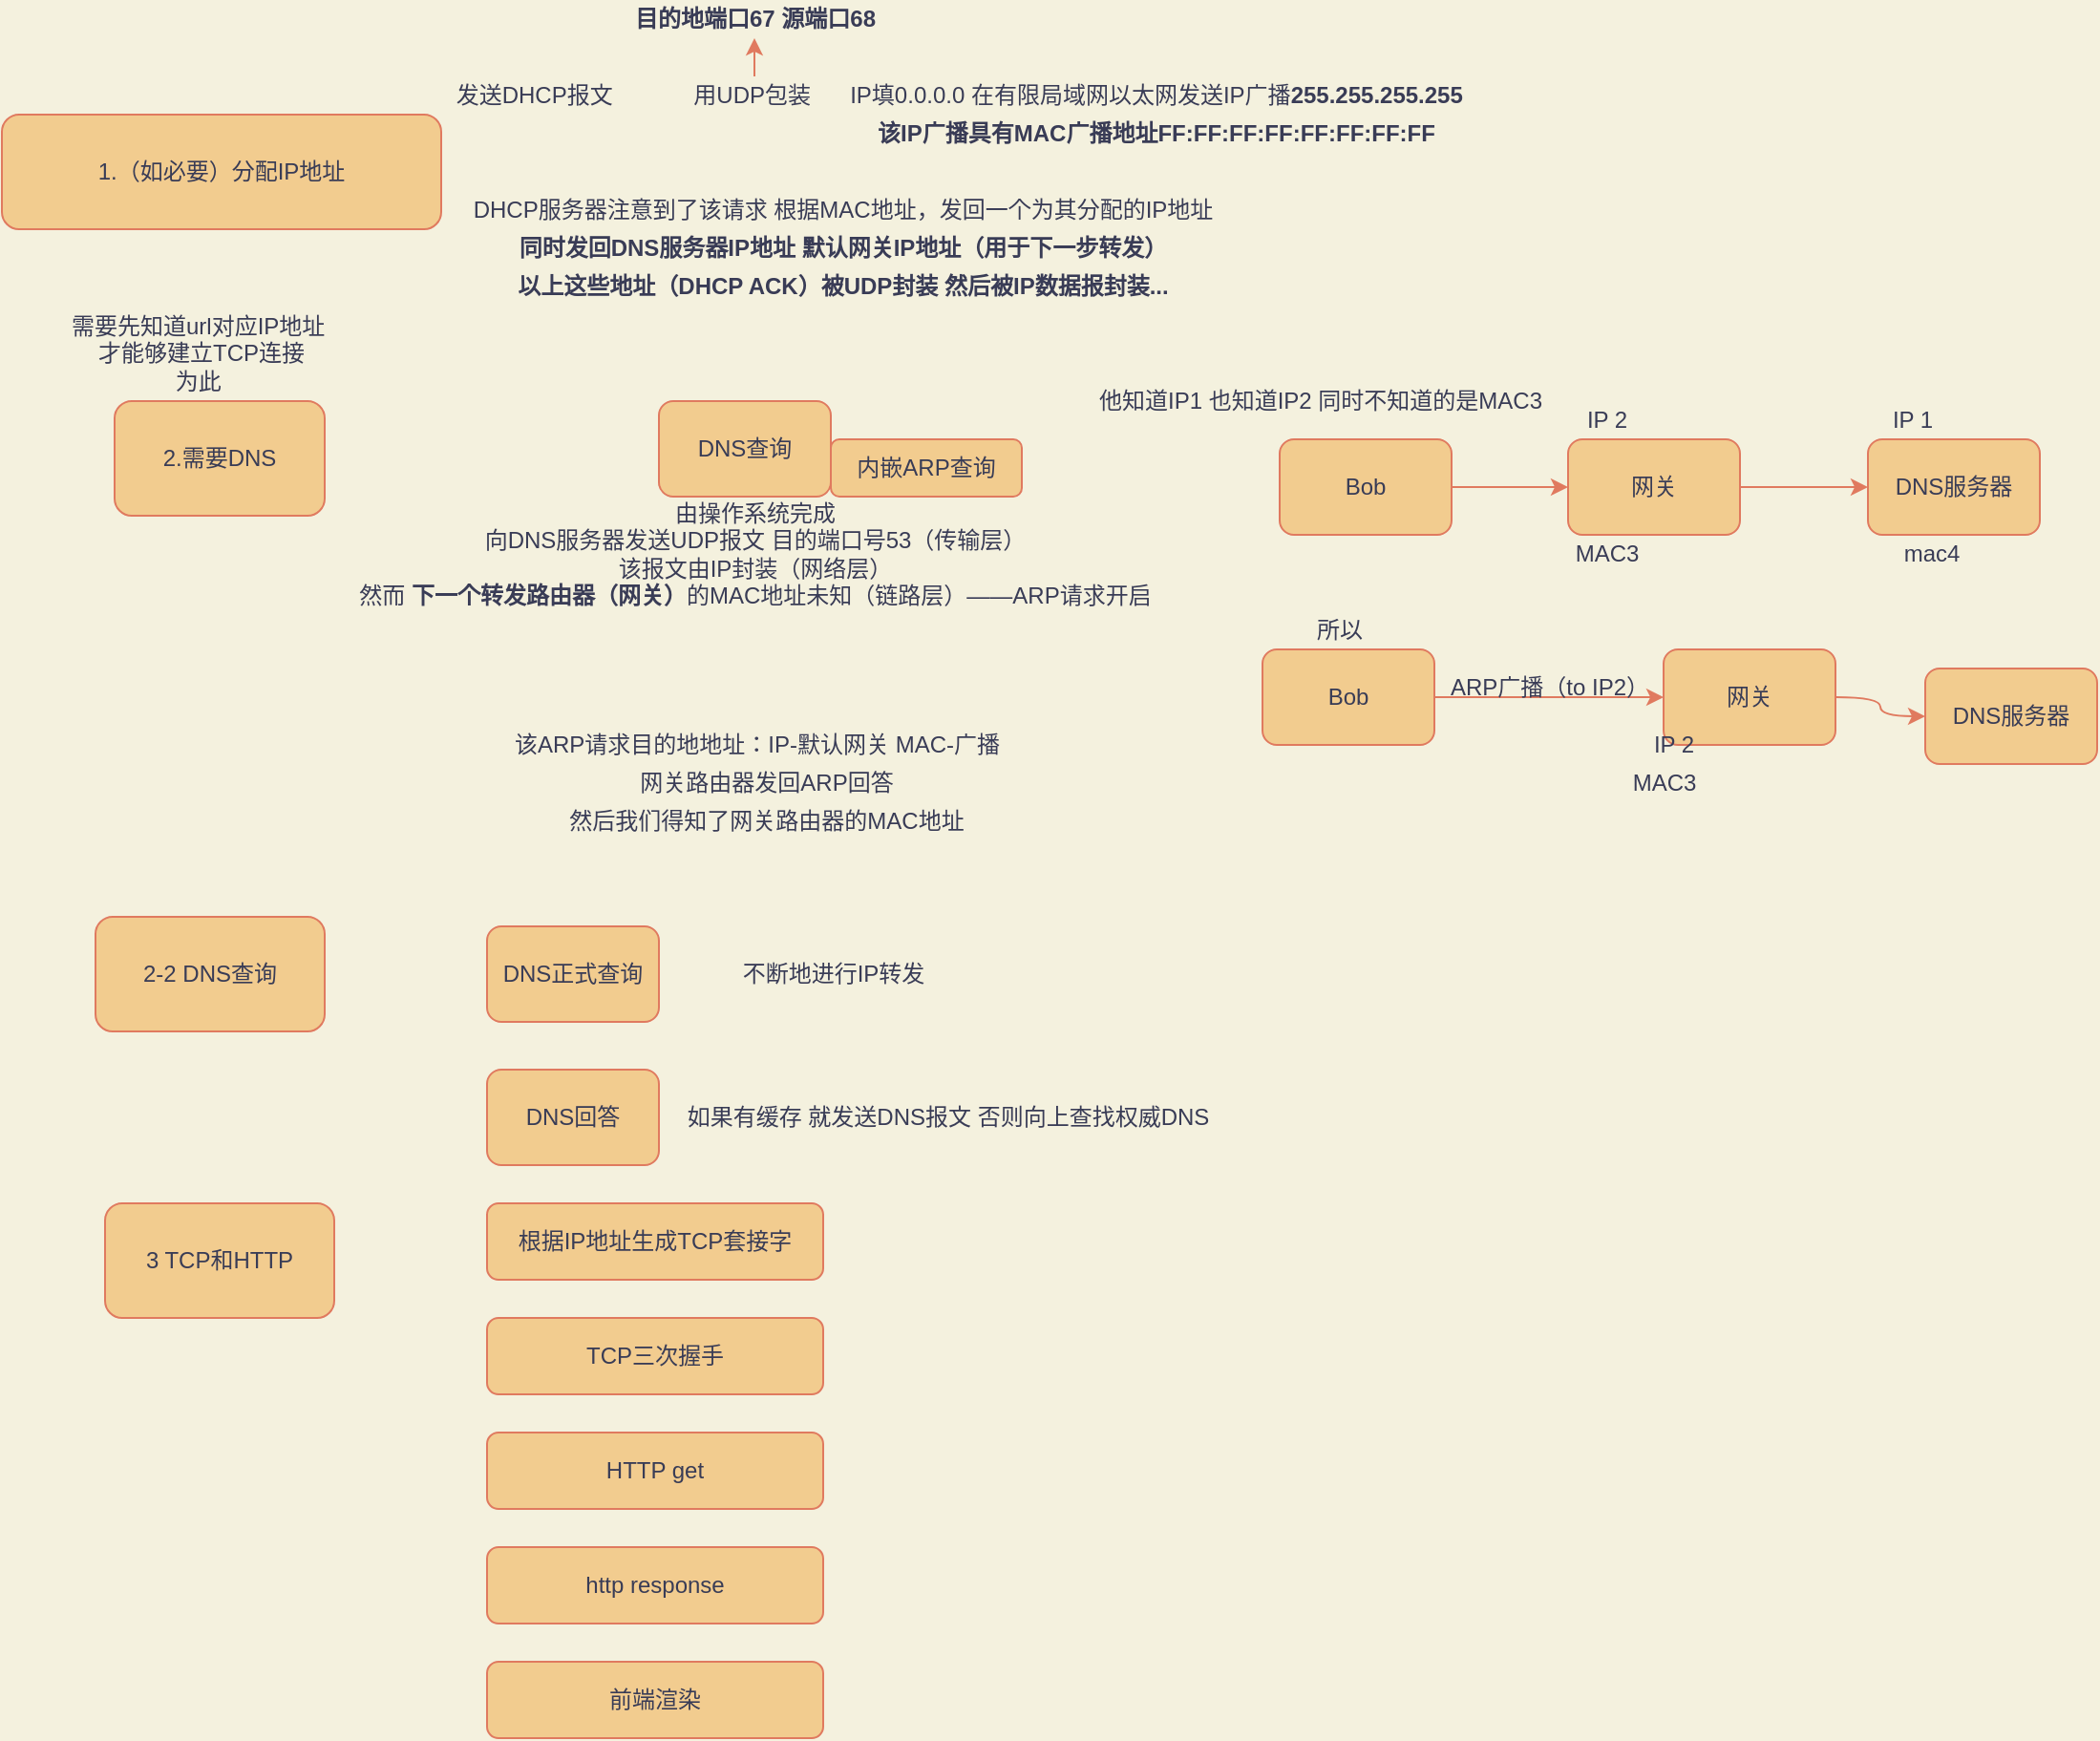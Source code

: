 <mxfile version="13.7.9" type="device"><diagram id="Kh6NwJ7nRzPGnphc6LA8" name="第 1 页"><mxGraphModel dx="1086" dy="806" grid="1" gridSize="10" guides="1" tooltips="1" connect="1" arrows="1" fold="1" page="1" pageScale="1" pageWidth="827" pageHeight="1169" background="#F4F1DE" math="0" shadow="0"><root><mxCell id="0"/><mxCell id="1" parent="0"/><mxCell id="-RKDjNc7veDunS-qkG5A-1" value="1.（如必要）分配IP地址" style="rounded=1;whiteSpace=wrap;html=1;sketch=0;strokeColor=#E07A5F;fillColor=#F2CC8F;fontColor=#393C56;" parent="1" vertex="1"><mxGeometry x="20" y="200" width="230" height="60" as="geometry"/></mxCell><mxCell id="-RKDjNc7veDunS-qkG5A-2" value="发送DHCP报文&amp;nbsp;" style="text;html=1;align=center;verticalAlign=middle;resizable=0;points=[];autosize=1;fontColor=#393C56;" parent="1" vertex="1"><mxGeometry x="250" y="180" width="100" height="20" as="geometry"/></mxCell><mxCell id="-RKDjNc7veDunS-qkG5A-3" value="DHCP服务器注意到了该请求 根据MAC地址，发回一个为其分配的IP地址" style="text;html=1;align=center;verticalAlign=middle;resizable=0;points=[];autosize=1;fontColor=#393C56;" parent="1" vertex="1"><mxGeometry x="260" y="240" width="400" height="20" as="geometry"/></mxCell><mxCell id="-RKDjNc7veDunS-qkG5A-4" value="2.需要DNS" style="rounded=1;whiteSpace=wrap;html=1;sketch=0;strokeColor=#E07A5F;fillColor=#F2CC8F;fontColor=#393C56;" parent="1" vertex="1"><mxGeometry x="79" y="350" width="110" height="60" as="geometry"/></mxCell><mxCell id="-RKDjNc7veDunS-qkG5A-9" value="" style="edgeStyle=orthogonalEdgeStyle;curved=1;rounded=1;sketch=0;orthogonalLoop=1;jettySize=auto;html=1;strokeColor=#E07A5F;fillColor=#F2CC8F;fontColor=#393C56;" parent="1" source="-RKDjNc7veDunS-qkG5A-6" target="-RKDjNc7veDunS-qkG5A-8" edge="1"><mxGeometry relative="1" as="geometry"/></mxCell><mxCell id="-RKDjNc7veDunS-qkG5A-6" value="用UDP包装&amp;nbsp;" style="text;html=1;align=center;verticalAlign=middle;resizable=0;points=[];autosize=1;fontColor=#393C56;" parent="1" vertex="1"><mxGeometry x="374" y="180" width="80" height="20" as="geometry"/></mxCell><mxCell id="-RKDjNc7veDunS-qkG5A-7" value="IP填0.0.0.0 在有限局域网以太网发送IP广播&lt;b&gt;255.255.255.255&lt;/b&gt;" style="text;html=1;align=center;verticalAlign=middle;resizable=0;points=[];autosize=1;fontColor=#393C56;" parent="1" vertex="1"><mxGeometry x="454" y="180" width="340" height="20" as="geometry"/></mxCell><mxCell id="-RKDjNc7veDunS-qkG5A-8" value="&lt;b&gt;目的地端口67 源端口68&lt;/b&gt;" style="text;html=1;align=center;verticalAlign=middle;resizable=0;points=[];autosize=1;fontColor=#393C56;" parent="1" vertex="1"><mxGeometry x="344" y="140" width="140" height="20" as="geometry"/></mxCell><mxCell id="-RKDjNc7veDunS-qkG5A-10" value="&lt;b&gt;该IP广播具有MAC广播地址FF:FF:FF:FF:FF:FF:FF:FF&lt;/b&gt;" style="text;html=1;align=center;verticalAlign=middle;resizable=0;points=[];autosize=1;fontColor=#393C56;" parent="1" vertex="1"><mxGeometry x="469" y="200" width="310" height="20" as="geometry"/></mxCell><mxCell id="-RKDjNc7veDunS-qkG5A-11" value="&lt;b&gt;同时发回DNS服务器IP地址 默认网关IP地址（用于下一步转发）&lt;/b&gt;" style="text;html=1;align=center;verticalAlign=middle;resizable=0;points=[];autosize=1;fontColor=#393C56;" parent="1" vertex="1"><mxGeometry x="285" y="260" width="350" height="20" as="geometry"/></mxCell><mxCell id="-RKDjNc7veDunS-qkG5A-12" value="&lt;b&gt;以上这些地址（DHCP ACK）被UDP封装 然后被IP数据报封装...&lt;/b&gt;" style="text;html=1;align=center;verticalAlign=middle;resizable=0;points=[];autosize=1;fontColor=#393C56;" parent="1" vertex="1"><mxGeometry x="280" y="280" width="360" height="20" as="geometry"/></mxCell><mxCell id="-RKDjNc7veDunS-qkG5A-13" value="DNS查询" style="rounded=1;whiteSpace=wrap;html=1;sketch=0;strokeColor=#E07A5F;fillColor=#F2CC8F;fontColor=#393C56;" parent="1" vertex="1"><mxGeometry x="364" y="350" width="90" height="50" as="geometry"/></mxCell><mxCell id="-RKDjNc7veDunS-qkG5A-14" value="由操作系统完成&lt;br&gt;向DNS服务器发送UDP报文 目的端口号53（传输层）&lt;br&gt;该报文由IP封装（网络层）&lt;br&gt;然而 &lt;b&gt;下一个转发路由器（网关）&lt;/b&gt;的MAC地址未知（链路层）——ARP请求开启" style="text;html=1;align=center;verticalAlign=middle;resizable=0;points=[];autosize=1;fontColor=#393C56;" parent="1" vertex="1"><mxGeometry x="199" y="400" width="430" height="60" as="geometry"/></mxCell><mxCell id="-RKDjNc7veDunS-qkG5A-16" value="内嵌ARP查询" style="rounded=1;whiteSpace=wrap;html=1;sketch=0;strokeColor=#E07A5F;fillColor=#F2CC8F;fontColor=#393C56;" parent="1" vertex="1"><mxGeometry x="454" y="370" width="100" height="30" as="geometry"/></mxCell><mxCell id="-RKDjNc7veDunS-qkG5A-17" value="该ARP请求目的地地址：IP-默认网关 MAC-广播" style="text;html=1;align=center;verticalAlign=middle;resizable=0;points=[];autosize=1;fontColor=#393C56;" parent="1" vertex="1"><mxGeometry x="280" y="520" width="270" height="20" as="geometry"/></mxCell><mxCell id="-RKDjNc7veDunS-qkG5A-18" value="网关路由器发回ARP回答" style="text;html=1;align=center;verticalAlign=middle;resizable=0;points=[];autosize=1;fontColor=#393C56;" parent="1" vertex="1"><mxGeometry x="345" y="540" width="150" height="20" as="geometry"/></mxCell><mxCell id="-RKDjNc7veDunS-qkG5A-19" value="然后我们得知了网关路由器的MAC地址" style="text;html=1;align=center;verticalAlign=middle;resizable=0;points=[];autosize=1;fontColor=#393C56;" parent="1" vertex="1"><mxGeometry x="310" y="560" width="220" height="20" as="geometry"/></mxCell><mxCell id="-RKDjNc7veDunS-qkG5A-23" value="" style="edgeStyle=orthogonalEdgeStyle;curved=1;rounded=1;sketch=0;orthogonalLoop=1;jettySize=auto;html=1;strokeColor=#E07A5F;fillColor=#F2CC8F;fontColor=#393C56;" parent="1" source="-RKDjNc7veDunS-qkG5A-21" target="-RKDjNc7veDunS-qkG5A-22" edge="1"><mxGeometry relative="1" as="geometry"/></mxCell><mxCell id="-RKDjNc7veDunS-qkG5A-21" value="Bob" style="rounded=1;whiteSpace=wrap;html=1;sketch=0;strokeColor=#E07A5F;fillColor=#F2CC8F;fontColor=#393C56;" parent="1" vertex="1"><mxGeometry x="689" y="370" width="90" height="50" as="geometry"/></mxCell><mxCell id="-RKDjNc7veDunS-qkG5A-25" value="" style="edgeStyle=orthogonalEdgeStyle;curved=1;rounded=1;sketch=0;orthogonalLoop=1;jettySize=auto;html=1;strokeColor=#E07A5F;fillColor=#F2CC8F;fontColor=#393C56;" parent="1" source="-RKDjNc7veDunS-qkG5A-22" target="-RKDjNc7veDunS-qkG5A-24" edge="1"><mxGeometry relative="1" as="geometry"/></mxCell><mxCell id="-RKDjNc7veDunS-qkG5A-22" value="网关" style="rounded=1;whiteSpace=wrap;html=1;sketch=0;strokeColor=#E07A5F;fillColor=#F2CC8F;fontColor=#393C56;" parent="1" vertex="1"><mxGeometry x="840" y="370" width="90" height="50" as="geometry"/></mxCell><mxCell id="-RKDjNc7veDunS-qkG5A-24" value="DNS服务器" style="rounded=1;whiteSpace=wrap;html=1;sketch=0;strokeColor=#E07A5F;fillColor=#F2CC8F;fontColor=#393C56;" parent="1" vertex="1"><mxGeometry x="997" y="370" width="90" height="50" as="geometry"/></mxCell><mxCell id="-RKDjNc7veDunS-qkG5A-26" value="IP 1" style="text;html=1;align=center;verticalAlign=middle;resizable=0;points=[];autosize=1;fontColor=#393C56;" parent="1" vertex="1"><mxGeometry x="1000" y="350" width="40" height="20" as="geometry"/></mxCell><mxCell id="-RKDjNc7veDunS-qkG5A-27" value="IP 2" style="text;html=1;align=center;verticalAlign=middle;resizable=0;points=[];autosize=1;fontColor=#393C56;" parent="1" vertex="1"><mxGeometry x="840" y="350" width="40" height="20" as="geometry"/></mxCell><mxCell id="-RKDjNc7veDunS-qkG5A-28" value="MAC3" style="text;html=1;align=center;verticalAlign=middle;resizable=0;points=[];autosize=1;fontColor=#393C56;" parent="1" vertex="1"><mxGeometry x="835" y="420" width="50" height="20" as="geometry"/></mxCell><mxCell id="-RKDjNc7veDunS-qkG5A-29" value="mac4" style="text;html=1;align=center;verticalAlign=middle;resizable=0;points=[];autosize=1;fontColor=#393C56;" parent="1" vertex="1"><mxGeometry x="1010" y="420" width="40" height="20" as="geometry"/></mxCell><mxCell id="-RKDjNc7veDunS-qkG5A-30" value="他知道IP1 也知道IP2 同时不知道的是MAC3" style="text;html=1;align=center;verticalAlign=middle;resizable=0;points=[];autosize=1;fontColor=#393C56;" parent="1" vertex="1"><mxGeometry x="585" y="340" width="250" height="20" as="geometry"/></mxCell><mxCell id="-RKDjNc7veDunS-qkG5A-31" value="" style="edgeStyle=orthogonalEdgeStyle;curved=1;rounded=1;sketch=0;orthogonalLoop=1;jettySize=auto;html=1;strokeColor=#E07A5F;fillColor=#F2CC8F;fontColor=#393C56;" parent="1" source="-RKDjNc7veDunS-qkG5A-32" target="-RKDjNc7veDunS-qkG5A-34" edge="1"><mxGeometry relative="1" as="geometry"/></mxCell><mxCell id="-RKDjNc7veDunS-qkG5A-32" value="Bob" style="rounded=1;whiteSpace=wrap;html=1;sketch=0;strokeColor=#E07A5F;fillColor=#F2CC8F;fontColor=#393C56;" parent="1" vertex="1"><mxGeometry x="680" y="480" width="90" height="50" as="geometry"/></mxCell><mxCell id="-RKDjNc7veDunS-qkG5A-33" value="" style="edgeStyle=orthogonalEdgeStyle;curved=1;rounded=1;sketch=0;orthogonalLoop=1;jettySize=auto;html=1;strokeColor=#E07A5F;fillColor=#F2CC8F;fontColor=#393C56;" parent="1" source="-RKDjNc7veDunS-qkG5A-34" target="-RKDjNc7veDunS-qkG5A-35" edge="1"><mxGeometry relative="1" as="geometry"/></mxCell><mxCell id="-RKDjNc7veDunS-qkG5A-34" value="网关" style="rounded=1;whiteSpace=wrap;html=1;sketch=0;strokeColor=#E07A5F;fillColor=#F2CC8F;fontColor=#393C56;" parent="1" vertex="1"><mxGeometry x="890" y="480" width="90" height="50" as="geometry"/></mxCell><mxCell id="-RKDjNc7veDunS-qkG5A-35" value="DNS服务器" style="rounded=1;whiteSpace=wrap;html=1;sketch=0;strokeColor=#E07A5F;fillColor=#F2CC8F;fontColor=#393C56;" parent="1" vertex="1"><mxGeometry x="1027" y="490" width="90" height="50" as="geometry"/></mxCell><mxCell id="-RKDjNc7veDunS-qkG5A-38" value="MAC3" style="text;html=1;align=center;verticalAlign=middle;resizable=0;points=[];autosize=1;fontColor=#393C56;" parent="1" vertex="1"><mxGeometry x="865" y="540" width="50" height="20" as="geometry"/></mxCell><mxCell id="-RKDjNc7veDunS-qkG5A-40" value="所以" style="text;html=1;align=center;verticalAlign=middle;resizable=0;points=[];autosize=1;fontColor=#393C56;" parent="1" vertex="1"><mxGeometry x="700" y="460" width="40" height="20" as="geometry"/></mxCell><mxCell id="-RKDjNc7veDunS-qkG5A-41" value="ARP广播（to IP2）" style="text;html=1;align=center;verticalAlign=middle;resizable=0;points=[];autosize=1;fontColor=#393C56;" parent="1" vertex="1"><mxGeometry x="770" y="490" width="120" height="20" as="geometry"/></mxCell><mxCell id="-RKDjNc7veDunS-qkG5A-42" value="IP 2" style="text;html=1;align=center;verticalAlign=middle;resizable=0;points=[];autosize=1;fontColor=#393C56;" parent="1" vertex="1"><mxGeometry x="875" y="520" width="40" height="20" as="geometry"/></mxCell><mxCell id="-RKDjNc7veDunS-qkG5A-43" value="2-2 DNS查询" style="rounded=1;whiteSpace=wrap;html=1;sketch=0;strokeColor=#E07A5F;fillColor=#F2CC8F;fontColor=#393C56;" parent="1" vertex="1"><mxGeometry x="69" y="620" width="120" height="60" as="geometry"/></mxCell><mxCell id="-RKDjNc7veDunS-qkG5A-44" value="&lt;span&gt;需要先知道url对应IP地址&amp;nbsp;&lt;/span&gt;&lt;br&gt;&lt;span&gt;才能够建立TCP连接&lt;/span&gt;&lt;br&gt;&lt;span&gt;为此&amp;nbsp;&lt;/span&gt;" style="text;html=1;align=center;verticalAlign=middle;resizable=0;points=[];autosize=1;fontColor=#393C56;" parent="1" vertex="1"><mxGeometry x="49" y="300" width="150" height="50" as="geometry"/></mxCell><mxCell id="-RKDjNc7veDunS-qkG5A-45" value="DNS正式查询" style="rounded=1;whiteSpace=wrap;html=1;sketch=0;strokeColor=#E07A5F;fillColor=#F2CC8F;fontColor=#393C56;" parent="1" vertex="1"><mxGeometry x="274" y="625" width="90" height="50" as="geometry"/></mxCell><mxCell id="-RKDjNc7veDunS-qkG5A-46" value="DNS回答" style="rounded=1;whiteSpace=wrap;html=1;sketch=0;strokeColor=#E07A5F;fillColor=#F2CC8F;fontColor=#393C56;" parent="1" vertex="1"><mxGeometry x="274" y="700" width="90" height="50" as="geometry"/></mxCell><mxCell id="-RKDjNc7veDunS-qkG5A-48" value="如果有缓存 就发送DNS报文 否则向上查找权威DNS" style="text;html=1;align=center;verticalAlign=middle;resizable=0;points=[];autosize=1;fontColor=#393C56;" parent="1" vertex="1"><mxGeometry x="370" y="715" width="290" height="20" as="geometry"/></mxCell><mxCell id="-RKDjNc7veDunS-qkG5A-50" value="不断地进行IP转发" style="text;html=1;align=center;verticalAlign=middle;resizable=0;points=[];autosize=1;fontColor=#393C56;" parent="1" vertex="1"><mxGeometry x="400" y="640" width="110" height="20" as="geometry"/></mxCell><mxCell id="-RKDjNc7veDunS-qkG5A-51" value="3 TCP和HTTP" style="rounded=1;whiteSpace=wrap;html=1;sketch=0;strokeColor=#E07A5F;fillColor=#F2CC8F;fontColor=#393C56;" parent="1" vertex="1"><mxGeometry x="74" y="770" width="120" height="60" as="geometry"/></mxCell><mxCell id="-RKDjNc7veDunS-qkG5A-52" value="根据IP地址生成TCP套接字" style="rounded=1;whiteSpace=wrap;html=1;sketch=0;strokeColor=#E07A5F;fillColor=#F2CC8F;fontColor=#393C56;" parent="1" vertex="1"><mxGeometry x="274" y="770" width="176" height="40" as="geometry"/></mxCell><mxCell id="-RKDjNc7veDunS-qkG5A-53" value="TCP三次握手" style="rounded=1;whiteSpace=wrap;html=1;sketch=0;strokeColor=#E07A5F;fillColor=#F2CC8F;fontColor=#393C56;" parent="1" vertex="1"><mxGeometry x="274" y="830" width="176" height="40" as="geometry"/></mxCell><mxCell id="-RKDjNc7veDunS-qkG5A-54" value="HTTP get" style="rounded=1;whiteSpace=wrap;html=1;sketch=0;strokeColor=#E07A5F;fillColor=#F2CC8F;fontColor=#393C56;" parent="1" vertex="1"><mxGeometry x="274" y="890" width="176" height="40" as="geometry"/></mxCell><mxCell id="-RKDjNc7veDunS-qkG5A-55" value="http response" style="rounded=1;whiteSpace=wrap;html=1;sketch=0;strokeColor=#E07A5F;fillColor=#F2CC8F;fontColor=#393C56;" parent="1" vertex="1"><mxGeometry x="274" y="950" width="176" height="40" as="geometry"/></mxCell><mxCell id="-RKDjNc7veDunS-qkG5A-56" value="前端渲染" style="rounded=1;whiteSpace=wrap;html=1;sketch=0;strokeColor=#E07A5F;fillColor=#F2CC8F;fontColor=#393C56;" parent="1" vertex="1"><mxGeometry x="274" y="1010" width="176" height="40" as="geometry"/></mxCell></root></mxGraphModel></diagram></mxfile>